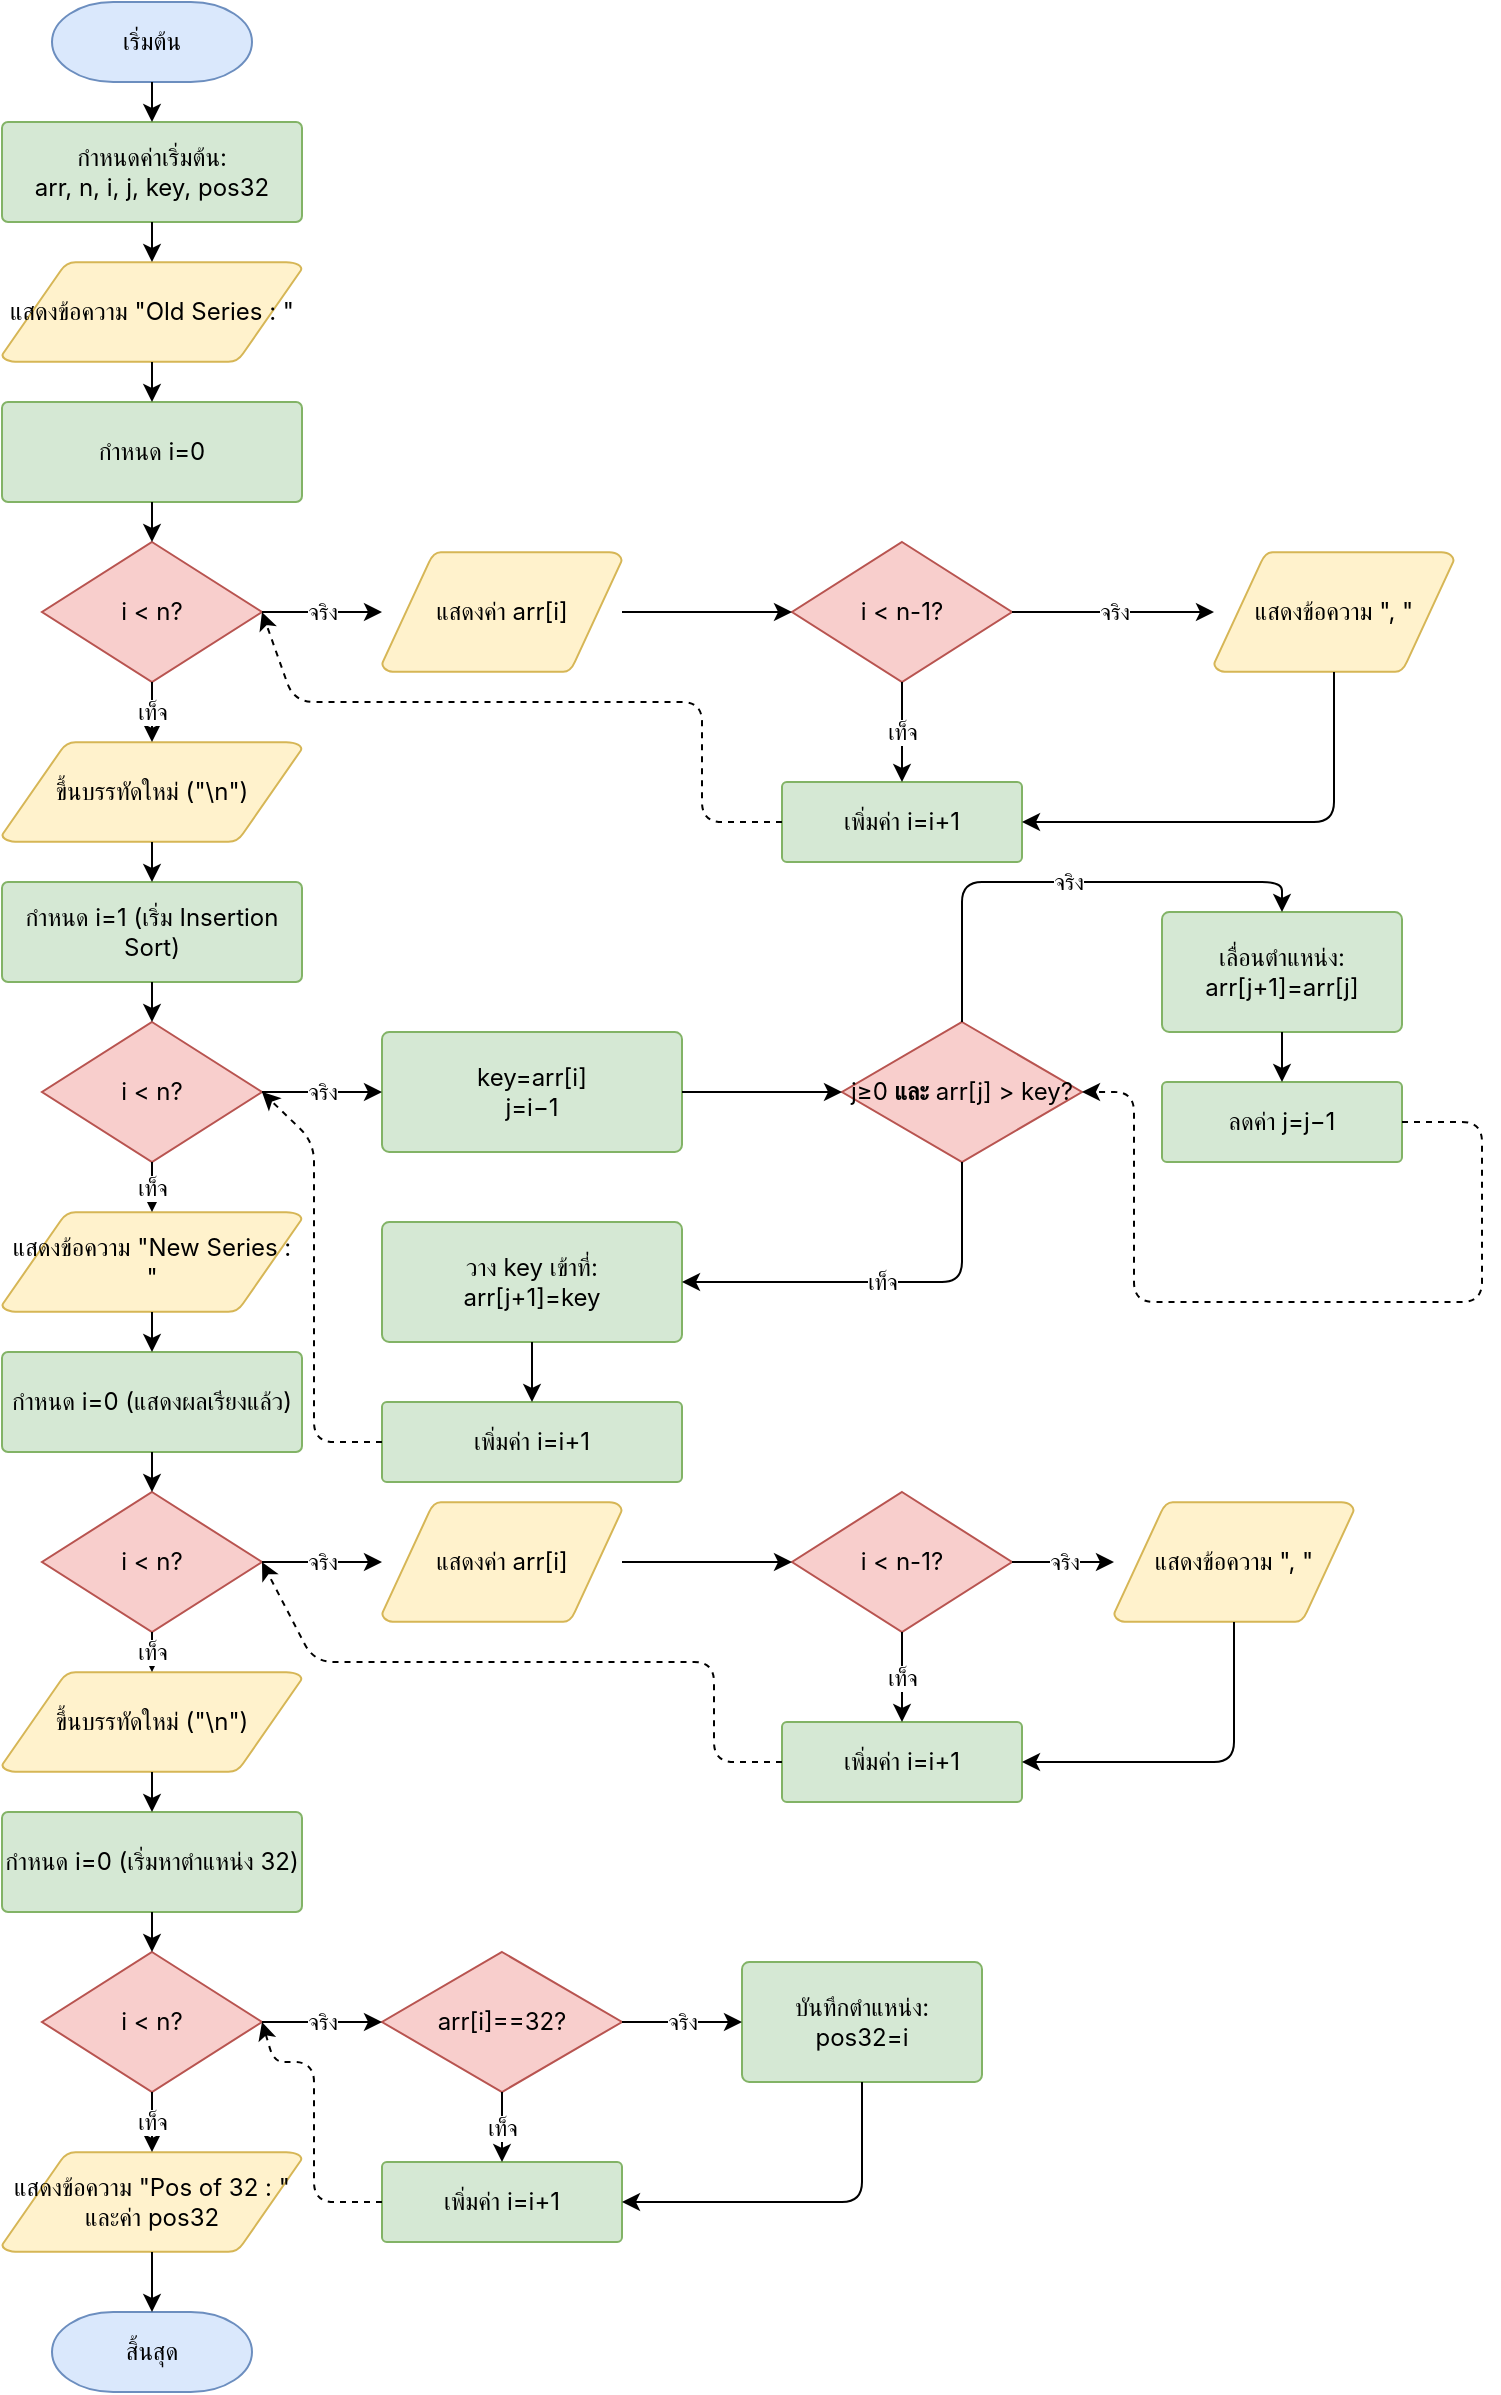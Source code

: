 <mxfile version="28.2.5">
  <diagram name="หน้า-1" id="v0q8oLIGSdoUQfQ8h6Zp">
    <mxGraphModel dx="1042" dy="626" grid="1" gridSize="10" guides="1" tooltips="1" connect="1" arrows="1" fold="1" page="1" pageScale="1" pageWidth="827" pageHeight="1169" math="0" shadow="0">
      <root>
        <mxCell id="0" />
        <mxCell id="1" parent="0" />
        <mxCell id="y_OehHx0rF6qJ58uH6Yp-2" value="เริ่มต้น" style="shape=mxgraph.flowchart.terminator;whiteSpace=wrap;html=1;fontFamily=Inter;fillColor=#dae8fc;strokeColor=#6c8ebf;" parent="1" vertex="1">
          <mxGeometry x="69" y="60" width="100" height="40" as="geometry" />
        </mxCell>
        <mxCell id="y_OehHx0rF6qJ58uH6Yp-3" value="กำหนดค่าเริ่มต้น:&lt;br&gt;arr, n, i, j, key, pos32" style="shape=mxgraph.flowchart.process;whiteSpace=wrap;html=1;fontFamily=Inter;fillColor=#d5e8d4;strokeColor=#82b366;" parent="1" vertex="1">
          <mxGeometry x="44" y="120" width="150" height="50" as="geometry" />
        </mxCell>
        <mxCell id="y_OehHx0rF6qJ58uH6Yp-4" value="แสดงข้อความ &quot;Old Series : &quot;" style="shape=mxgraph.flowchart.data;whiteSpace=wrap;html=1;fontFamily=Inter;fillColor=#fff2cc;strokeColor=#d6b656;" parent="1" vertex="1">
          <mxGeometry x="44" y="190" width="150" height="50" as="geometry" />
        </mxCell>
        <mxCell id="y_OehHx0rF6qJ58uH6Yp-5" value="กำหนด i=0" style="shape=mxgraph.flowchart.process;whiteSpace=wrap;html=1;fontFamily=Inter;fillColor=#d5e8d4;strokeColor=#82b366;" parent="1" vertex="1">
          <mxGeometry x="44" y="260" width="150" height="50" as="geometry" />
        </mxCell>
        <mxCell id="y_OehHx0rF6qJ58uH6Yp-6" value="i &amp;lt; n?" style="shape=mxgraph.flowchart.decision;whiteSpace=wrap;html=1;fontFamily=Inter;fillColor=#f8cecc;strokeColor=#b85450;" parent="1" vertex="1">
          <mxGeometry x="64" y="330" width="110" height="70" as="geometry" />
        </mxCell>
        <mxCell id="y_OehHx0rF6qJ58uH6Yp-7" value="แสดงค่า arr[i]" style="shape=mxgraph.flowchart.data;whiteSpace=wrap;html=1;fontFamily=Inter;fillColor=#fff2cc;strokeColor=#d6b656;" parent="1" vertex="1">
          <mxGeometry x="234" y="335" width="120" height="60" as="geometry" />
        </mxCell>
        <mxCell id="y_OehHx0rF6qJ58uH6Yp-8" value="i &amp;lt; n-1?" style="shape=mxgraph.flowchart.decision;whiteSpace=wrap;html=1;fontFamily=Inter;fillColor=#f8cecc;strokeColor=#b85450;" parent="1" vertex="1">
          <mxGeometry x="439" y="330" width="110" height="70" as="geometry" />
        </mxCell>
        <mxCell id="y_OehHx0rF6qJ58uH6Yp-9" value="แสดงข้อความ &quot;, &quot;" style="shape=mxgraph.flowchart.data;whiteSpace=wrap;html=1;fontFamily=Inter;fillColor=#fff2cc;strokeColor=#d6b656;" parent="1" vertex="1">
          <mxGeometry x="650" y="335" width="120" height="60" as="geometry" />
        </mxCell>
        <mxCell id="y_OehHx0rF6qJ58uH6Yp-10" value="เพิ่มค่า i=i+1" style="shape=mxgraph.flowchart.process;whiteSpace=wrap;html=1;fontFamily=Inter;fillColor=#d5e8d4;strokeColor=#82b366;" parent="1" vertex="1">
          <mxGeometry x="434" y="450" width="120" height="40" as="geometry" />
        </mxCell>
        <mxCell id="y_OehHx0rF6qJ58uH6Yp-11" value="ขึ้นบรรทัดใหม่ (&quot;\n&quot;)" style="shape=mxgraph.flowchart.data;whiteSpace=wrap;html=1;fontFamily=Inter;fillColor=#fff2cc;strokeColor=#d6b656;" parent="1" vertex="1">
          <mxGeometry x="44" y="430" width="150" height="50" as="geometry" />
        </mxCell>
        <mxCell id="y_OehHx0rF6qJ58uH6Yp-12" value="กำหนด i=1 (เริ่ม Insertion Sort)" style="shape=mxgraph.flowchart.process;whiteSpace=wrap;html=1;fontFamily=Inter;fillColor=#d5e8d4;strokeColor=#82b366;" parent="1" vertex="1">
          <mxGeometry x="44" y="500" width="150" height="50" as="geometry" />
        </mxCell>
        <mxCell id="y_OehHx0rF6qJ58uH6Yp-13" value="i &amp;lt; n?" style="shape=mxgraph.flowchart.decision;whiteSpace=wrap;html=1;fontFamily=Inter;fillColor=#f8cecc;strokeColor=#b85450;" parent="1" vertex="1">
          <mxGeometry x="64" y="570" width="110" height="70" as="geometry" />
        </mxCell>
        <mxCell id="y_OehHx0rF6qJ58uH6Yp-14" value="key=arr[i]&lt;br&gt;j=i−1" style="shape=mxgraph.flowchart.process;whiteSpace=wrap;html=1;fontFamily=Inter;fillColor=#d5e8d4;strokeColor=#82b366;" parent="1" vertex="1">
          <mxGeometry x="234" y="575" width="150" height="60" as="geometry" />
        </mxCell>
        <mxCell id="y_OehHx0rF6qJ58uH6Yp-15" value="j≥0 &lt;b&gt;และ&lt;/b&gt; arr[j] &amp;gt; key?" style="shape=mxgraph.flowchart.decision;whiteSpace=wrap;html=1;fontFamily=Inter;fillColor=#f8cecc;strokeColor=#b85450;" parent="1" vertex="1">
          <mxGeometry x="464" y="570" width="120" height="70" as="geometry" />
        </mxCell>
        <mxCell id="y_OehHx0rF6qJ58uH6Yp-16" value="เลื่อนตำแหน่ง:&lt;br&gt;arr[j+1]=arr[j]" style="shape=mxgraph.flowchart.process;whiteSpace=wrap;html=1;fontFamily=Inter;fillColor=#d5e8d4;strokeColor=#82b366;" parent="1" vertex="1">
          <mxGeometry x="624" y="515" width="120" height="60" as="geometry" />
        </mxCell>
        <mxCell id="y_OehHx0rF6qJ58uH6Yp-17" value="ลดค่า j=j−1" style="shape=mxgraph.flowchart.process;whiteSpace=wrap;html=1;fontFamily=Inter;fillColor=#d5e8d4;strokeColor=#82b366;" parent="1" vertex="1">
          <mxGeometry x="624" y="600" width="120" height="40" as="geometry" />
        </mxCell>
        <mxCell id="y_OehHx0rF6qJ58uH6Yp-18" value="วาง key เข้าที่:&lt;br&gt;arr[j+1]=key" style="shape=mxgraph.flowchart.process;whiteSpace=wrap;html=1;fontFamily=Inter;fillColor=#d5e8d4;strokeColor=#82b366;" parent="1" vertex="1">
          <mxGeometry x="234" y="670" width="150" height="60" as="geometry" />
        </mxCell>
        <mxCell id="y_OehHx0rF6qJ58uH6Yp-19" value="เพิ่มค่า i=i+1" style="shape=mxgraph.flowchart.process;whiteSpace=wrap;html=1;fontFamily=Inter;fillColor=#d5e8d4;strokeColor=#82b366;" parent="1" vertex="1">
          <mxGeometry x="234" y="760" width="150" height="40" as="geometry" />
        </mxCell>
        <mxCell id="y_OehHx0rF6qJ58uH6Yp-20" value="แสดงข้อความ &quot;New Series : &quot;" style="shape=mxgraph.flowchart.data;whiteSpace=wrap;html=1;fontFamily=Inter;fillColor=#fff2cc;strokeColor=#d6b656;" parent="1" vertex="1">
          <mxGeometry x="44" y="665" width="150" height="50" as="geometry" />
        </mxCell>
        <mxCell id="y_OehHx0rF6qJ58uH6Yp-21" value="กำหนด i=0 (แสดงผลเรียงแล้ว)" style="shape=mxgraph.flowchart.process;whiteSpace=wrap;html=1;fontFamily=Inter;fillColor=#d5e8d4;strokeColor=#82b366;" parent="1" vertex="1">
          <mxGeometry x="44" y="735" width="150" height="50" as="geometry" />
        </mxCell>
        <mxCell id="y_OehHx0rF6qJ58uH6Yp-22" value="i &amp;lt; n?" style="shape=mxgraph.flowchart.decision;whiteSpace=wrap;html=1;fontFamily=Inter;fillColor=#f8cecc;strokeColor=#b85450;" parent="1" vertex="1">
          <mxGeometry x="64" y="805" width="110" height="70" as="geometry" />
        </mxCell>
        <mxCell id="y_OehHx0rF6qJ58uH6Yp-23" value="แสดงค่า arr[i]" style="shape=mxgraph.flowchart.data;whiteSpace=wrap;html=1;fontFamily=Inter;fillColor=#fff2cc;strokeColor=#d6b656;" parent="1" vertex="1">
          <mxGeometry x="234" y="810" width="120" height="60" as="geometry" />
        </mxCell>
        <mxCell id="y_OehHx0rF6qJ58uH6Yp-24" value="i &amp;lt; n-1?" style="shape=mxgraph.flowchart.decision;whiteSpace=wrap;html=1;fontFamily=Inter;fillColor=#f8cecc;strokeColor=#b85450;" parent="1" vertex="1">
          <mxGeometry x="439" y="805" width="110" height="70" as="geometry" />
        </mxCell>
        <mxCell id="y_OehHx0rF6qJ58uH6Yp-25" value="แสดงข้อความ &quot;, &quot;" style="shape=mxgraph.flowchart.data;whiteSpace=wrap;html=1;fontFamily=Inter;fillColor=#fff2cc;strokeColor=#d6b656;" parent="1" vertex="1">
          <mxGeometry x="600" y="810" width="120" height="60" as="geometry" />
        </mxCell>
        <mxCell id="y_OehHx0rF6qJ58uH6Yp-26" value="เพิ่มค่า i=i+1" style="shape=mxgraph.flowchart.process;whiteSpace=wrap;html=1;fontFamily=Inter;fillColor=#d5e8d4;strokeColor=#82b366;" parent="1" vertex="1">
          <mxGeometry x="434" y="920" width="120" height="40" as="geometry" />
        </mxCell>
        <mxCell id="y_OehHx0rF6qJ58uH6Yp-27" value="ขึ้นบรรทัดใหม่ (&quot;\n&quot;)" style="shape=mxgraph.flowchart.data;whiteSpace=wrap;html=1;fontFamily=Inter;fillColor=#fff2cc;strokeColor=#d6b656;" parent="1" vertex="1">
          <mxGeometry x="44" y="895" width="150" height="50" as="geometry" />
        </mxCell>
        <mxCell id="y_OehHx0rF6qJ58uH6Yp-28" value="กำหนด i=0 (เริ่มหาตำแหน่ง 32)" style="shape=mxgraph.flowchart.process;whiteSpace=wrap;html=1;fontFamily=Inter;fillColor=#d5e8d4;strokeColor=#82b366;" parent="1" vertex="1">
          <mxGeometry x="44" y="965" width="150" height="50" as="geometry" />
        </mxCell>
        <mxCell id="y_OehHx0rF6qJ58uH6Yp-29" value="i &amp;lt; n?" style="shape=mxgraph.flowchart.decision;whiteSpace=wrap;html=1;fontFamily=Inter;fillColor=#f8cecc;strokeColor=#b85450;" parent="1" vertex="1">
          <mxGeometry x="64" y="1035" width="110" height="70" as="geometry" />
        </mxCell>
        <mxCell id="y_OehHx0rF6qJ58uH6Yp-30" value="arr[i]==32?" style="shape=mxgraph.flowchart.decision;whiteSpace=wrap;html=1;fontFamily=Inter;fillColor=#f8cecc;strokeColor=#b85450;" parent="1" vertex="1">
          <mxGeometry x="234" y="1035" width="120" height="70" as="geometry" />
        </mxCell>
        <mxCell id="y_OehHx0rF6qJ58uH6Yp-31" value="บันทึกตำแหน่ง:&lt;br&gt;pos32=i" style="shape=mxgraph.flowchart.process;whiteSpace=wrap;html=1;fontFamily=Inter;fillColor=#d5e8d4;strokeColor=#82b366;" parent="1" vertex="1">
          <mxGeometry x="414" y="1040" width="120" height="60" as="geometry" />
        </mxCell>
        <mxCell id="y_OehHx0rF6qJ58uH6Yp-32" value="เพิ่มค่า i=i+1" style="shape=mxgraph.flowchart.process;whiteSpace=wrap;html=1;fontFamily=Inter;fillColor=#d5e8d4;strokeColor=#82b366;" parent="1" vertex="1">
          <mxGeometry x="234" y="1140" width="120" height="40" as="geometry" />
        </mxCell>
        <mxCell id="y_OehHx0rF6qJ58uH6Yp-33" value="แสดงข้อความ &quot;Pos of 32 : &quot; และค่า pos32" style="shape=mxgraph.flowchart.data;whiteSpace=wrap;html=1;fontFamily=Inter;fillColor=#fff2cc;strokeColor=#d6b656;" parent="1" vertex="1">
          <mxGeometry x="44" y="1135" width="150" height="50" as="geometry" />
        </mxCell>
        <mxCell id="y_OehHx0rF6qJ58uH6Yp-34" value="สิ้นสุด" style="shape=mxgraph.flowchart.terminator;whiteSpace=wrap;html=1;fontFamily=Inter;fillColor=#dae8fc;strokeColor=#6c8ebf;" parent="1" vertex="1">
          <mxGeometry x="69" y="1215" width="100" height="40" as="geometry" />
        </mxCell>
        <mxCell id="y_OehHx0rF6qJ58uH6Yp-35" value="" style="endArrow=classic;html=1;exitX=0.5;exitY=1;entryX=0.5;entryY=0;" parent="1" source="y_OehHx0rF6qJ58uH6Yp-2" target="y_OehHx0rF6qJ58uH6Yp-3" edge="1">
          <mxGeometry width="50" height="50" relative="1" as="geometry">
            <mxPoint x="119" y="100" as="sourcePoint" />
            <mxPoint x="119" y="120" as="targetPoint" />
          </mxGeometry>
        </mxCell>
        <mxCell id="y_OehHx0rF6qJ58uH6Yp-36" value="" style="endArrow=classic;html=1;exitX=0.5;exitY=1;entryX=0.5;entryY=0;" parent="1" source="y_OehHx0rF6qJ58uH6Yp-3" target="y_OehHx0rF6qJ58uH6Yp-4" edge="1">
          <mxGeometry width="50" height="50" relative="1" as="geometry">
            <mxPoint x="119" y="170" as="sourcePoint" />
            <mxPoint x="119" y="190" as="targetPoint" />
          </mxGeometry>
        </mxCell>
        <mxCell id="y_OehHx0rF6qJ58uH6Yp-37" value="" style="endArrow=classic;html=1;exitX=0.5;exitY=1;entryX=0.5;entryY=0;" parent="1" source="y_OehHx0rF6qJ58uH6Yp-4" target="y_OehHx0rF6qJ58uH6Yp-5" edge="1">
          <mxGeometry width="50" height="50" relative="1" as="geometry">
            <mxPoint x="119" y="240" as="sourcePoint" />
            <mxPoint x="119" y="260" as="targetPoint" />
          </mxGeometry>
        </mxCell>
        <mxCell id="y_OehHx0rF6qJ58uH6Yp-38" value="" style="endArrow=classic;html=1;exitX=0.5;exitY=1;entryX=0.5;entryY=0;" parent="1" source="y_OehHx0rF6qJ58uH6Yp-5" target="y_OehHx0rF6qJ58uH6Yp-6" edge="1">
          <mxGeometry width="50" height="50" relative="1" as="geometry">
            <mxPoint x="119" y="310" as="sourcePoint" />
            <mxPoint x="119" y="330" as="targetPoint" />
          </mxGeometry>
        </mxCell>
        <mxCell id="y_OehHx0rF6qJ58uH6Yp-39" value="จริง" style="endArrow=classic;html=1;exitX=1;exitY=0.5;entryX=0;entryY=0.5;" parent="1" source="y_OehHx0rF6qJ58uH6Yp-6" target="y_OehHx0rF6qJ58uH6Yp-7" edge="1">
          <mxGeometry width="50" height="50" relative="1" as="geometry">
            <mxPoint x="174" y="365" as="sourcePoint" />
            <mxPoint x="234" y="365" as="targetPoint" />
          </mxGeometry>
        </mxCell>
        <mxCell id="y_OehHx0rF6qJ58uH6Yp-40" value="เท็จ" style="endArrow=classic;html=1;exitX=0.5;exitY=1;entryX=0.5;entryY=0;" parent="1" source="y_OehHx0rF6qJ58uH6Yp-6" target="y_OehHx0rF6qJ58uH6Yp-11" edge="1">
          <mxGeometry width="50" height="50" relative="1" as="geometry">
            <mxPoint x="119" y="400" as="sourcePoint" />
            <mxPoint x="119" y="430" as="targetPoint" />
          </mxGeometry>
        </mxCell>
        <mxCell id="y_OehHx0rF6qJ58uH6Yp-41" value="" style="endArrow=classic;html=1;exitX=1;exitY=0.5;entryX=0;entryY=0.5;" parent="1" source="y_OehHx0rF6qJ58uH6Yp-7" target="y_OehHx0rF6qJ58uH6Yp-8" edge="1">
          <mxGeometry width="50" height="50" relative="1" as="geometry">
            <mxPoint x="354" y="365" as="sourcePoint" />
            <mxPoint x="414" y="365" as="targetPoint" />
          </mxGeometry>
        </mxCell>
        <mxCell id="y_OehHx0rF6qJ58uH6Yp-42" value="จริง" style="endArrow=classic;html=1;exitX=1;exitY=0.5;entryX=0;entryY=0.5;" parent="1" source="y_OehHx0rF6qJ58uH6Yp-8" target="y_OehHx0rF6qJ58uH6Yp-9" edge="1">
          <mxGeometry width="50" height="50" relative="1" as="geometry">
            <mxPoint x="524" y="365" as="sourcePoint" />
            <mxPoint x="574" y="365" as="targetPoint" />
          </mxGeometry>
        </mxCell>
        <mxCell id="y_OehHx0rF6qJ58uH6Yp-43" value="เท็จ" style="endArrow=classic;html=1;exitX=0.5;exitY=1;entryX=0.5;entryY=0;" parent="1" source="y_OehHx0rF6qJ58uH6Yp-8" target="y_OehHx0rF6qJ58uH6Yp-10" edge="1">
          <mxGeometry width="50" height="50" relative="1" as="geometry">
            <mxPoint x="469" y="400" as="sourcePoint" />
            <mxPoint x="494" y="450" as="targetPoint" />
            <Array as="points" />
          </mxGeometry>
        </mxCell>
        <mxCell id="y_OehHx0rF6qJ58uH6Yp-44" value="" style="endArrow=classic;html=1;exitX=0.5;exitY=1;" parent="1" source="y_OehHx0rF6qJ58uH6Yp-9" edge="1">
          <mxGeometry width="50" height="50" relative="1" as="geometry">
            <mxPoint x="634" y="395" as="sourcePoint" />
            <mxPoint x="554" y="470" as="targetPoint" />
            <Array as="points">
              <mxPoint x="710" y="430" />
              <mxPoint x="710" y="470" />
              <mxPoint x="554" y="470" />
            </Array>
          </mxGeometry>
        </mxCell>
        <mxCell id="y_OehHx0rF6qJ58uH6Yp-45" value="" style="endArrow=classic;html=1;exitX=0;exitY=0.5;entryX=1;entryY=0.5;dashed=1;" parent="1" source="y_OehHx0rF6qJ58uH6Yp-10" target="y_OehHx0rF6qJ58uH6Yp-6" edge="1">
          <mxGeometry width="50" height="50" relative="1" as="geometry">
            <mxPoint x="434" y="470" as="sourcePoint" />
            <mxPoint x="174" y="365" as="targetPoint" />
            <Array as="points">
              <mxPoint x="394" y="470" />
              <mxPoint x="394" y="410" />
              <mxPoint x="190" y="410" />
            </Array>
          </mxGeometry>
        </mxCell>
        <mxCell id="y_OehHx0rF6qJ58uH6Yp-46" value="" style="endArrow=classic;html=1;exitX=0.5;exitY=1;entryX=0.5;entryY=0;" parent="1" source="y_OehHx0rF6qJ58uH6Yp-11" target="y_OehHx0rF6qJ58uH6Yp-12" edge="1">
          <mxGeometry width="50" height="50" relative="1" as="geometry">
            <mxPoint x="119" y="480" as="sourcePoint" />
            <mxPoint x="119" y="500" as="targetPoint" />
          </mxGeometry>
        </mxCell>
        <mxCell id="y_OehHx0rF6qJ58uH6Yp-47" value="" style="endArrow=classic;html=1;exitX=0.5;exitY=1;entryX=0.5;entryY=0;" parent="1" source="y_OehHx0rF6qJ58uH6Yp-12" target="y_OehHx0rF6qJ58uH6Yp-13" edge="1">
          <mxGeometry width="50" height="50" relative="1" as="geometry">
            <mxPoint x="119" y="550" as="sourcePoint" />
            <mxPoint x="119" y="570" as="targetPoint" />
          </mxGeometry>
        </mxCell>
        <mxCell id="y_OehHx0rF6qJ58uH6Yp-48" value="จริง" style="endArrow=classic;html=1;exitX=1;exitY=0.5;entryX=0;entryY=0.5;" parent="1" source="y_OehHx0rF6qJ58uH6Yp-13" target="y_OehHx0rF6qJ58uH6Yp-14" edge="1">
          <mxGeometry width="50" height="50" relative="1" as="geometry">
            <mxPoint x="174" y="605" as="sourcePoint" />
            <mxPoint x="234" y="605" as="targetPoint" />
          </mxGeometry>
        </mxCell>
        <mxCell id="y_OehHx0rF6qJ58uH6Yp-49" value="เท็จ" style="endArrow=classic;html=1;exitX=0.5;exitY=1;entryX=0.5;entryY=0;" parent="1" source="y_OehHx0rF6qJ58uH6Yp-13" target="y_OehHx0rF6qJ58uH6Yp-20" edge="1">
          <mxGeometry width="50" height="50" relative="1" as="geometry">
            <mxPoint x="119" y="640" as="sourcePoint" />
            <mxPoint x="119" y="665" as="targetPoint" />
          </mxGeometry>
        </mxCell>
        <mxCell id="y_OehHx0rF6qJ58uH6Yp-50" value="" style="endArrow=classic;html=1;exitX=1;exitY=0.5;entryX=0;entryY=0.5;" parent="1" source="y_OehHx0rF6qJ58uH6Yp-14" target="y_OehHx0rF6qJ58uH6Yp-15" edge="1">
          <mxGeometry width="50" height="50" relative="1" as="geometry">
            <mxPoint x="384" y="605" as="sourcePoint" />
            <mxPoint x="464" y="605" as="targetPoint" />
          </mxGeometry>
        </mxCell>
        <mxCell id="y_OehHx0rF6qJ58uH6Yp-51" value="จริง" style="endArrow=classic;html=1;exitX=0.5;exitY=0;" parent="1" source="y_OehHx0rF6qJ58uH6Yp-15" target="y_OehHx0rF6qJ58uH6Yp-16" edge="1">
          <mxGeometry width="50" height="50" relative="1" as="geometry">
            <mxPoint x="524" y="570" as="sourcePoint" />
            <mxPoint x="624" y="540" as="targetPoint" />
            <Array as="points">
              <mxPoint x="524" y="500" />
              <mxPoint x="610" y="500" />
              <mxPoint x="684" y="500" />
            </Array>
          </mxGeometry>
        </mxCell>
        <mxCell id="y_OehHx0rF6qJ58uH6Yp-52" value="เท็จ" style="endArrow=classic;html=1;exitX=0.5;exitY=1;entryX=1;entryY=0.5;exitDx=0;exitDy=0;exitPerimeter=0;" parent="1" source="y_OehHx0rF6qJ58uH6Yp-15" target="y_OehHx0rF6qJ58uH6Yp-18" edge="1">
          <mxGeometry width="50" height="50" relative="1" as="geometry">
            <mxPoint x="464" y="605" as="sourcePoint" />
            <mxPoint x="384" y="700" as="targetPoint" />
            <Array as="points">
              <mxPoint x="524" y="700" />
              <mxPoint x="434" y="700" />
            </Array>
          </mxGeometry>
        </mxCell>
        <mxCell id="y_OehHx0rF6qJ58uH6Yp-53" value="" style="endArrow=classic;html=1;exitX=0.5;exitY=1;entryX=0.5;entryY=0;" parent="1" source="y_OehHx0rF6qJ58uH6Yp-16" target="y_OehHx0rF6qJ58uH6Yp-17" edge="1">
          <mxGeometry width="50" height="50" relative="1" as="geometry">
            <mxPoint x="684" y="570" as="sourcePoint" />
            <mxPoint x="684" y="600" as="targetPoint" />
          </mxGeometry>
        </mxCell>
        <mxCell id="y_OehHx0rF6qJ58uH6Yp-54" value="" style="endArrow=classic;html=1;exitX=1;exitY=0.5;entryX=1;entryY=0.5;dashed=1;entryDx=0;entryDy=0;entryPerimeter=0;" parent="1" source="y_OehHx0rF6qJ58uH6Yp-17" target="y_OehHx0rF6qJ58uH6Yp-15" edge="1">
          <mxGeometry width="50" height="50" relative="1" as="geometry">
            <mxPoint x="744" y="620" as="sourcePoint" />
            <mxPoint x="584" y="605" as="targetPoint" />
            <Array as="points">
              <mxPoint x="784" y="620" />
              <mxPoint x="784" y="710" />
              <mxPoint x="610" y="710" />
              <mxPoint x="610" y="605" />
            </Array>
          </mxGeometry>
        </mxCell>
        <mxCell id="y_OehHx0rF6qJ58uH6Yp-55" value="" style="endArrow=classic;html=1;exitX=0.5;exitY=1;entryX=0.5;entryY=0;" parent="1" source="y_OehHx0rF6qJ58uH6Yp-18" target="y_OehHx0rF6qJ58uH6Yp-19" edge="1">
          <mxGeometry width="50" height="50" relative="1" as="geometry">
            <mxPoint x="309" y="730" as="sourcePoint" />
            <mxPoint x="309" y="760" as="targetPoint" />
          </mxGeometry>
        </mxCell>
        <mxCell id="y_OehHx0rF6qJ58uH6Yp-56" value="" style="endArrow=classic;html=1;exitX=0;exitY=0.5;entryX=1;entryY=0.5;dashed=1;exitDx=0;exitDy=0;exitPerimeter=0;" parent="1" source="y_OehHx0rF6qJ58uH6Yp-19" target="y_OehHx0rF6qJ58uH6Yp-13" edge="1">
          <mxGeometry width="50" height="50" relative="1" as="geometry">
            <mxPoint x="309" y="760" as="sourcePoint" />
            <mxPoint x="174" y="605" as="targetPoint" />
            <Array as="points">
              <mxPoint x="200" y="780" />
              <mxPoint x="200" y="750" />
              <mxPoint x="200" y="720" />
              <mxPoint x="200" y="630" />
            </Array>
          </mxGeometry>
        </mxCell>
        <mxCell id="y_OehHx0rF6qJ58uH6Yp-57" value="" style="endArrow=classic;html=1;exitX=0.5;exitY=1;entryX=0.5;entryY=0;" parent="1" source="y_OehHx0rF6qJ58uH6Yp-20" target="y_OehHx0rF6qJ58uH6Yp-21" edge="1">
          <mxGeometry width="50" height="50" relative="1" as="geometry">
            <mxPoint x="119" y="715" as="sourcePoint" />
            <mxPoint x="119" y="735" as="targetPoint" />
          </mxGeometry>
        </mxCell>
        <mxCell id="y_OehHx0rF6qJ58uH6Yp-58" value="" style="endArrow=classic;html=1;exitX=0.5;exitY=1;entryX=0.5;entryY=0;" parent="1" source="y_OehHx0rF6qJ58uH6Yp-21" target="y_OehHx0rF6qJ58uH6Yp-22" edge="1">
          <mxGeometry width="50" height="50" relative="1" as="geometry">
            <mxPoint x="119" y="785" as="sourcePoint" />
            <mxPoint x="119" y="805" as="targetPoint" />
          </mxGeometry>
        </mxCell>
        <mxCell id="y_OehHx0rF6qJ58uH6Yp-59" value="จริง" style="endArrow=classic;html=1;exitX=1;exitY=0.5;entryX=0;entryY=0.5;" parent="1" source="y_OehHx0rF6qJ58uH6Yp-22" target="y_OehHx0rF6qJ58uH6Yp-23" edge="1">
          <mxGeometry width="50" height="50" relative="1" as="geometry">
            <mxPoint x="174" y="840" as="sourcePoint" />
            <mxPoint x="234" y="840" as="targetPoint" />
          </mxGeometry>
        </mxCell>
        <mxCell id="y_OehHx0rF6qJ58uH6Yp-60" value="เท็จ" style="endArrow=classic;html=1;exitX=0.5;exitY=1;entryX=0.5;entryY=0;" parent="1" source="y_OehHx0rF6qJ58uH6Yp-22" target="y_OehHx0rF6qJ58uH6Yp-27" edge="1">
          <mxGeometry width="50" height="50" relative="1" as="geometry">
            <mxPoint x="119" y="875" as="sourcePoint" />
            <mxPoint x="119" y="895" as="targetPoint" />
          </mxGeometry>
        </mxCell>
        <mxCell id="y_OehHx0rF6qJ58uH6Yp-61" value="" style="endArrow=classic;html=1;exitX=1;exitY=0.5;entryX=0;entryY=0.5;" parent="1" source="y_OehHx0rF6qJ58uH6Yp-23" target="y_OehHx0rF6qJ58uH6Yp-24" edge="1">
          <mxGeometry width="50" height="50" relative="1" as="geometry">
            <mxPoint x="354" y="840" as="sourcePoint" />
            <mxPoint x="414" y="840" as="targetPoint" />
          </mxGeometry>
        </mxCell>
        <mxCell id="y_OehHx0rF6qJ58uH6Yp-62" value="จริง" style="endArrow=classic;html=1;exitX=1;exitY=0.5;entryX=0;entryY=0.5;" parent="1" source="y_OehHx0rF6qJ58uH6Yp-24" target="y_OehHx0rF6qJ58uH6Yp-25" edge="1">
          <mxGeometry width="50" height="50" relative="1" as="geometry">
            <mxPoint x="524" y="840" as="sourcePoint" />
            <mxPoint x="574" y="840" as="targetPoint" />
          </mxGeometry>
        </mxCell>
        <mxCell id="y_OehHx0rF6qJ58uH6Yp-63" value="เท็จ" style="endArrow=classic;html=1;exitX=0.5;exitY=1;entryX=0.5;entryY=0;" parent="1" source="y_OehHx0rF6qJ58uH6Yp-24" target="y_OehHx0rF6qJ58uH6Yp-26" edge="1">
          <mxGeometry width="50" height="50" relative="1" as="geometry">
            <mxPoint x="469" y="875" as="sourcePoint" />
            <mxPoint x="494" y="920" as="targetPoint" />
            <Array as="points" />
          </mxGeometry>
        </mxCell>
        <mxCell id="y_OehHx0rF6qJ58uH6Yp-64" value="" style="endArrow=classic;html=1;exitX=0.5;exitY=1;entryX=1;entryY=0.5;entryDx=0;entryDy=0;entryPerimeter=0;" parent="1" source="y_OehHx0rF6qJ58uH6Yp-25" target="y_OehHx0rF6qJ58uH6Yp-26" edge="1">
          <mxGeometry width="50" height="50" relative="1" as="geometry">
            <mxPoint x="634" y="870" as="sourcePoint" />
            <mxPoint x="560" y="940" as="targetPoint" />
            <Array as="points">
              <mxPoint x="660" y="900" />
              <mxPoint x="660" y="940" />
            </Array>
          </mxGeometry>
        </mxCell>
        <mxCell id="y_OehHx0rF6qJ58uH6Yp-65" value="" style="endArrow=classic;html=1;exitX=0;exitY=0.5;entryX=1;entryY=0.5;dashed=1;" parent="1" source="y_OehHx0rF6qJ58uH6Yp-26" target="y_OehHx0rF6qJ58uH6Yp-22" edge="1">
          <mxGeometry width="50" height="50" relative="1" as="geometry">
            <mxPoint x="434" y="940" as="sourcePoint" />
            <mxPoint x="174" y="840" as="targetPoint" />
            <Array as="points">
              <mxPoint x="400" y="940" />
              <mxPoint x="400" y="890" />
              <mxPoint x="200" y="890" />
            </Array>
          </mxGeometry>
        </mxCell>
        <mxCell id="y_OehHx0rF6qJ58uH6Yp-66" value="" style="endArrow=classic;html=1;exitX=0.5;exitY=1;entryX=0.5;entryY=0;" parent="1" source="y_OehHx0rF6qJ58uH6Yp-27" target="y_OehHx0rF6qJ58uH6Yp-28" edge="1">
          <mxGeometry width="50" height="50" relative="1" as="geometry">
            <mxPoint x="119" y="945" as="sourcePoint" />
            <mxPoint x="119" y="965" as="targetPoint" />
          </mxGeometry>
        </mxCell>
        <mxCell id="y_OehHx0rF6qJ58uH6Yp-67" value="" style="endArrow=classic;html=1;exitX=0.5;exitY=1;entryX=0.5;entryY=0;" parent="1" source="y_OehHx0rF6qJ58uH6Yp-28" target="y_OehHx0rF6qJ58uH6Yp-29" edge="1">
          <mxGeometry width="50" height="50" relative="1" as="geometry">
            <mxPoint x="119" y="1015" as="sourcePoint" />
            <mxPoint x="119" y="1035" as="targetPoint" />
          </mxGeometry>
        </mxCell>
        <mxCell id="y_OehHx0rF6qJ58uH6Yp-68" value="จริง" style="endArrow=classic;html=1;exitX=1;exitY=0.5;entryX=0;entryY=0.5;" parent="1" source="y_OehHx0rF6qJ58uH6Yp-29" target="y_OehHx0rF6qJ58uH6Yp-30" edge="1">
          <mxGeometry width="50" height="50" relative="1" as="geometry">
            <mxPoint x="174" y="1070" as="sourcePoint" />
            <mxPoint x="234" y="1070" as="targetPoint" />
          </mxGeometry>
        </mxCell>
        <mxCell id="y_OehHx0rF6qJ58uH6Yp-69" value="เท็จ" style="endArrow=classic;html=1;exitX=0.5;exitY=1;entryX=0.5;entryY=0;" parent="1" source="y_OehHx0rF6qJ58uH6Yp-29" target="y_OehHx0rF6qJ58uH6Yp-33" edge="1">
          <mxGeometry width="50" height="50" relative="1" as="geometry">
            <mxPoint x="119" y="1105" as="sourcePoint" />
            <mxPoint x="119" y="1135" as="targetPoint" />
          </mxGeometry>
        </mxCell>
        <mxCell id="y_OehHx0rF6qJ58uH6Yp-70" value="จริง" style="endArrow=classic;html=1;exitX=1;exitY=0.5;entryX=0;entryY=0.5;" parent="1" source="y_OehHx0rF6qJ58uH6Yp-30" target="y_OehHx0rF6qJ58uH6Yp-31" edge="1">
          <mxGeometry width="50" height="50" relative="1" as="geometry">
            <mxPoint x="354" y="1070" as="sourcePoint" />
            <mxPoint x="414" y="1070" as="targetPoint" />
          </mxGeometry>
        </mxCell>
        <mxCell id="y_OehHx0rF6qJ58uH6Yp-71" value="" style="endArrow=classic;html=1;exitX=0.5;exitY=1;entryX=1;entryY=0.5;entryDx=0;entryDy=0;entryPerimeter=0;" parent="1" source="y_OehHx0rF6qJ58uH6Yp-31" target="y_OehHx0rF6qJ58uH6Yp-32" edge="1">
          <mxGeometry width="50" height="50" relative="1" as="geometry">
            <mxPoint x="474" y="1100" as="sourcePoint" />
            <mxPoint x="294" y="1140" as="targetPoint" />
            <Array as="points">
              <mxPoint x="474" y="1120" />
              <mxPoint x="474" y="1160" />
            </Array>
          </mxGeometry>
        </mxCell>
        <mxCell id="y_OehHx0rF6qJ58uH6Yp-72" value="เท็จ" style="endArrow=classic;html=1;exitX=0.5;exitY=1;entryX=0.5;entryY=0;" parent="1" source="y_OehHx0rF6qJ58uH6Yp-30" target="y_OehHx0rF6qJ58uH6Yp-32" edge="1">
          <mxGeometry width="50" height="50" relative="1" as="geometry">
            <mxPoint x="294" y="1105" as="sourcePoint" />
            <mxPoint x="294" y="1140" as="targetPoint" />
          </mxGeometry>
        </mxCell>
        <mxCell id="y_OehHx0rF6qJ58uH6Yp-73" value="" style="endArrow=classic;html=1;exitX=0;exitY=0.5;entryX=1;entryY=0.5;dashed=1;" parent="1" source="y_OehHx0rF6qJ58uH6Yp-32" target="y_OehHx0rF6qJ58uH6Yp-29" edge="1">
          <mxGeometry width="50" height="50" relative="1" as="geometry">
            <mxPoint x="234" y="1160" as="sourcePoint" />
            <mxPoint x="174" y="1070" as="targetPoint" />
            <Array as="points">
              <mxPoint x="200" y="1160" />
              <mxPoint x="200" y="1090" />
              <mxPoint x="180" y="1090" />
            </Array>
          </mxGeometry>
        </mxCell>
        <mxCell id="y_OehHx0rF6qJ58uH6Yp-74" value="" style="endArrow=classic;html=1;exitX=0.5;exitY=1;entryX=0.5;entryY=0;" parent="1" source="y_OehHx0rF6qJ58uH6Yp-33" target="y_OehHx0rF6qJ58uH6Yp-34" edge="1">
          <mxGeometry width="50" height="50" relative="1" as="geometry">
            <mxPoint x="119" y="1185" as="sourcePoint" />
            <mxPoint x="119" y="1215" as="targetPoint" />
          </mxGeometry>
        </mxCell>
      </root>
    </mxGraphModel>
  </diagram>
</mxfile>
